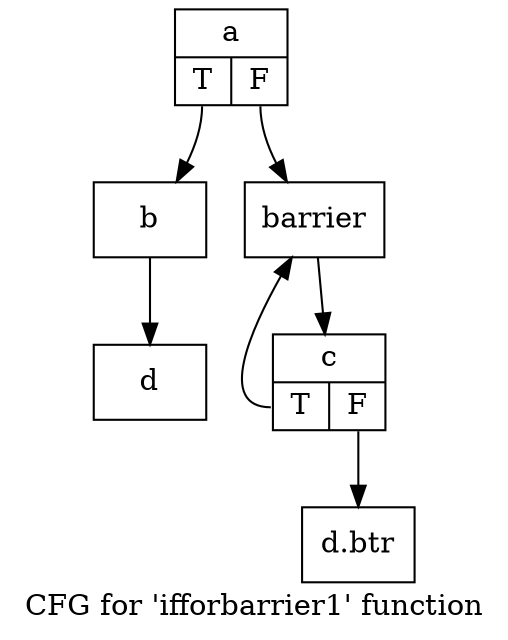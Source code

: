 digraph "CFG for 'ifforbarrier1' function" {
	label="CFG for 'ifforbarrier1' function";

	Node0x28767a0 [shape=record,label="{a|{<s0>T|<s1>F}}"];
	Node0x28767a0:s0 -> Node0x2876880;
	Node0x28767a0:s1 -> Node0x2877070;
	Node0x2876880 [shape=record,label="{b}"];
	Node0x2876880 -> Node0x28771e0;
	Node0x2877070 [shape=record,label="{barrier}"];
	Node0x2877070 -> Node0x2876340;
	Node0x2876340 [shape=record,label="{c|{<s0>T|<s1>F}}"];
	Node0x2876340:s0 -> Node0x2877070;
	Node0x2876340:s1 -> Node0x2876420;
	Node0x28771e0 [shape=record,label="{d}"];
	Node0x2876420 [shape=record,label="{d.btr}"];
}
